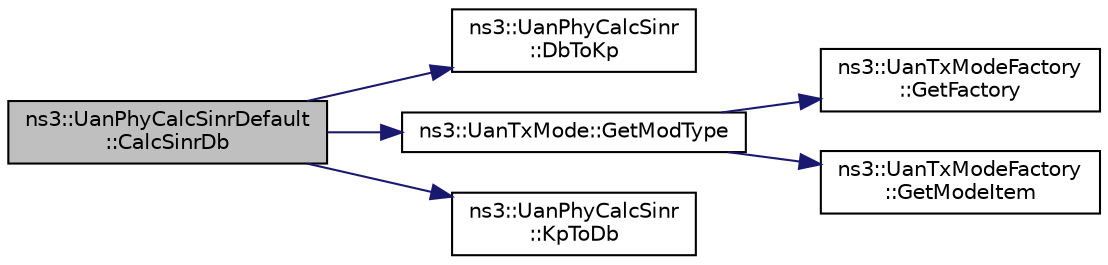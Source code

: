 digraph "ns3::UanPhyCalcSinrDefault::CalcSinrDb"
{
 // LATEX_PDF_SIZE
  edge [fontname="Helvetica",fontsize="10",labelfontname="Helvetica",labelfontsize="10"];
  node [fontname="Helvetica",fontsize="10",shape=record];
  rankdir="LR";
  Node1 [label="ns3::UanPhyCalcSinrDefault\l::CalcSinrDb",height=0.2,width=0.4,color="black", fillcolor="grey75", style="filled", fontcolor="black",tooltip="Calculate the SINR value for a packet."];
  Node1 -> Node2 [color="midnightblue",fontsize="10",style="solid",fontname="Helvetica"];
  Node2 [label="ns3::UanPhyCalcSinr\l::DbToKp",height=0.2,width=0.4,color="black", fillcolor="white", style="filled",URL="$classns3_1_1_uan_phy_calc_sinr.html#a4d48fe4a4433690a4124bee1c202eb06",tooltip="Convert dB re 1 uPa to kilopascals."];
  Node1 -> Node3 [color="midnightblue",fontsize="10",style="solid",fontname="Helvetica"];
  Node3 [label="ns3::UanTxMode::GetModType",height=0.2,width=0.4,color="black", fillcolor="white", style="filled",URL="$classns3_1_1_uan_tx_mode.html#aad584c5e524cf81a7f4a4e85c3c6e447",tooltip="Get the modulation type of the mode."];
  Node3 -> Node4 [color="midnightblue",fontsize="10",style="solid",fontname="Helvetica"];
  Node4 [label="ns3::UanTxModeFactory\l::GetFactory",height=0.2,width=0.4,color="black", fillcolor="white", style="filled",URL="$classns3_1_1_uan_tx_mode_factory.html#aaabdc7689817c8be0532933bbc4ed95a",tooltip="Construct and get the static global factory instance."];
  Node3 -> Node5 [color="midnightblue",fontsize="10",style="solid",fontname="Helvetica"];
  Node5 [label="ns3::UanTxModeFactory\l::GetModeItem",height=0.2,width=0.4,color="black", fillcolor="white", style="filled",URL="$classns3_1_1_uan_tx_mode_factory.html#afb272ecca21469db956cb5d1473472b6",tooltip="Get a mode by id."];
  Node1 -> Node6 [color="midnightblue",fontsize="10",style="solid",fontname="Helvetica"];
  Node6 [label="ns3::UanPhyCalcSinr\l::KpToDb",height=0.2,width=0.4,color="black", fillcolor="white", style="filled",URL="$classns3_1_1_uan_phy_calc_sinr.html#ae129c3a33f4c04ff323e4d46e7c7c81a",tooltip="Convert kilopascals to dB re 1 uPa."];
}
